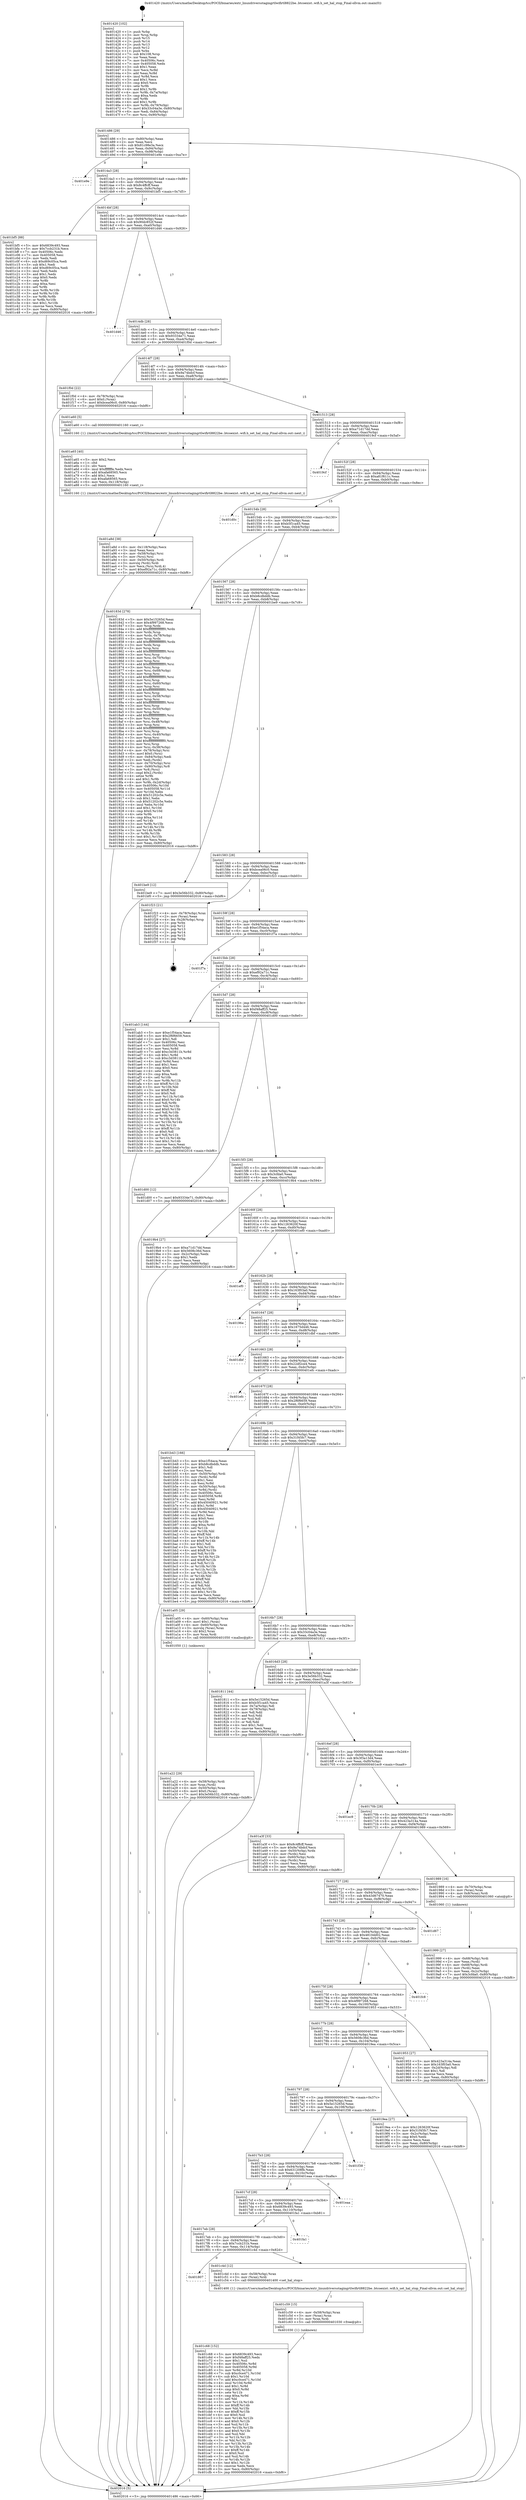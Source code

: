 digraph "0x401420" {
  label = "0x401420 (/mnt/c/Users/mathe/Desktop/tcc/POCII/binaries/extr_linuxdriversstagingrtlwifirtl8822be..btcoexist..wifi.h_set_hal_stop_Final-ollvm.out::main(0))"
  labelloc = "t"
  node[shape=record]

  Entry [label="",width=0.3,height=0.3,shape=circle,fillcolor=black,style=filled]
  "0x401486" [label="{
     0x401486 [29]\l
     | [instrs]\l
     &nbsp;&nbsp;0x401486 \<+3\>: mov -0x80(%rbp),%eax\l
     &nbsp;&nbsp;0x401489 \<+2\>: mov %eax,%ecx\l
     &nbsp;&nbsp;0x40148b \<+6\>: sub $0x81c98e3a,%ecx\l
     &nbsp;&nbsp;0x401491 \<+6\>: mov %eax,-0x94(%rbp)\l
     &nbsp;&nbsp;0x401497 \<+6\>: mov %ecx,-0x98(%rbp)\l
     &nbsp;&nbsp;0x40149d \<+6\>: je 0000000000401e9e \<main+0xa7e\>\l
  }"]
  "0x401e9e" [label="{
     0x401e9e\l
  }", style=dashed]
  "0x4014a3" [label="{
     0x4014a3 [28]\l
     | [instrs]\l
     &nbsp;&nbsp;0x4014a3 \<+5\>: jmp 00000000004014a8 \<main+0x88\>\l
     &nbsp;&nbsp;0x4014a8 \<+6\>: mov -0x94(%rbp),%eax\l
     &nbsp;&nbsp;0x4014ae \<+5\>: sub $0x8c4ffcff,%eax\l
     &nbsp;&nbsp;0x4014b3 \<+6\>: mov %eax,-0x9c(%rbp)\l
     &nbsp;&nbsp;0x4014b9 \<+6\>: je 0000000000401bf5 \<main+0x7d5\>\l
  }"]
  Exit [label="",width=0.3,height=0.3,shape=circle,fillcolor=black,style=filled,peripheries=2]
  "0x401bf5" [label="{
     0x401bf5 [88]\l
     | [instrs]\l
     &nbsp;&nbsp;0x401bf5 \<+5\>: mov $0x6839c493,%eax\l
     &nbsp;&nbsp;0x401bfa \<+5\>: mov $0x7ccb231b,%ecx\l
     &nbsp;&nbsp;0x401bff \<+7\>: mov 0x40506c,%edx\l
     &nbsp;&nbsp;0x401c06 \<+7\>: mov 0x405058,%esi\l
     &nbsp;&nbsp;0x401c0d \<+2\>: mov %edx,%edi\l
     &nbsp;&nbsp;0x401c0f \<+6\>: sub $0xd69c05ca,%edi\l
     &nbsp;&nbsp;0x401c15 \<+3\>: sub $0x1,%edi\l
     &nbsp;&nbsp;0x401c18 \<+6\>: add $0xd69c05ca,%edi\l
     &nbsp;&nbsp;0x401c1e \<+3\>: imul %edi,%edx\l
     &nbsp;&nbsp;0x401c21 \<+3\>: and $0x1,%edx\l
     &nbsp;&nbsp;0x401c24 \<+3\>: cmp $0x0,%edx\l
     &nbsp;&nbsp;0x401c27 \<+4\>: sete %r8b\l
     &nbsp;&nbsp;0x401c2b \<+3\>: cmp $0xa,%esi\l
     &nbsp;&nbsp;0x401c2e \<+4\>: setl %r9b\l
     &nbsp;&nbsp;0x401c32 \<+3\>: mov %r8b,%r10b\l
     &nbsp;&nbsp;0x401c35 \<+3\>: and %r9b,%r10b\l
     &nbsp;&nbsp;0x401c38 \<+3\>: xor %r9b,%r8b\l
     &nbsp;&nbsp;0x401c3b \<+3\>: or %r8b,%r10b\l
     &nbsp;&nbsp;0x401c3e \<+4\>: test $0x1,%r10b\l
     &nbsp;&nbsp;0x401c42 \<+3\>: cmovne %ecx,%eax\l
     &nbsp;&nbsp;0x401c45 \<+3\>: mov %eax,-0x80(%rbp)\l
     &nbsp;&nbsp;0x401c48 \<+5\>: jmp 0000000000402016 \<main+0xbf6\>\l
  }"]
  "0x4014bf" [label="{
     0x4014bf [28]\l
     | [instrs]\l
     &nbsp;&nbsp;0x4014bf \<+5\>: jmp 00000000004014c4 \<main+0xa4\>\l
     &nbsp;&nbsp;0x4014c4 \<+6\>: mov -0x94(%rbp),%eax\l
     &nbsp;&nbsp;0x4014ca \<+5\>: sub $0x90dc852f,%eax\l
     &nbsp;&nbsp;0x4014cf \<+6\>: mov %eax,-0xa0(%rbp)\l
     &nbsp;&nbsp;0x4014d5 \<+6\>: je 0000000000401d46 \<main+0x926\>\l
  }"]
  "0x401c68" [label="{
     0x401c68 [152]\l
     | [instrs]\l
     &nbsp;&nbsp;0x401c68 \<+5\>: mov $0x6839c493,%ecx\l
     &nbsp;&nbsp;0x401c6d \<+5\>: mov $0xf48aff25,%edx\l
     &nbsp;&nbsp;0x401c72 \<+3\>: mov $0x1,%sil\l
     &nbsp;&nbsp;0x401c75 \<+8\>: mov 0x40506c,%r8d\l
     &nbsp;&nbsp;0x401c7d \<+8\>: mov 0x405058,%r9d\l
     &nbsp;&nbsp;0x401c85 \<+3\>: mov %r8d,%r10d\l
     &nbsp;&nbsp;0x401c88 \<+7\>: sub $0xc0ce471,%r10d\l
     &nbsp;&nbsp;0x401c8f \<+4\>: sub $0x1,%r10d\l
     &nbsp;&nbsp;0x401c93 \<+7\>: add $0xc0ce471,%r10d\l
     &nbsp;&nbsp;0x401c9a \<+4\>: imul %r10d,%r8d\l
     &nbsp;&nbsp;0x401c9e \<+4\>: and $0x1,%r8d\l
     &nbsp;&nbsp;0x401ca2 \<+4\>: cmp $0x0,%r8d\l
     &nbsp;&nbsp;0x401ca6 \<+4\>: sete %r11b\l
     &nbsp;&nbsp;0x401caa \<+4\>: cmp $0xa,%r9d\l
     &nbsp;&nbsp;0x401cae \<+3\>: setl %bl\l
     &nbsp;&nbsp;0x401cb1 \<+3\>: mov %r11b,%r14b\l
     &nbsp;&nbsp;0x401cb4 \<+4\>: xor $0xff,%r14b\l
     &nbsp;&nbsp;0x401cb8 \<+3\>: mov %bl,%r15b\l
     &nbsp;&nbsp;0x401cbb \<+4\>: xor $0xff,%r15b\l
     &nbsp;&nbsp;0x401cbf \<+4\>: xor $0x0,%sil\l
     &nbsp;&nbsp;0x401cc3 \<+3\>: mov %r14b,%r12b\l
     &nbsp;&nbsp;0x401cc6 \<+4\>: and $0x0,%r12b\l
     &nbsp;&nbsp;0x401cca \<+3\>: and %sil,%r11b\l
     &nbsp;&nbsp;0x401ccd \<+3\>: mov %r15b,%r13b\l
     &nbsp;&nbsp;0x401cd0 \<+4\>: and $0x0,%r13b\l
     &nbsp;&nbsp;0x401cd4 \<+3\>: and %sil,%bl\l
     &nbsp;&nbsp;0x401cd7 \<+3\>: or %r11b,%r12b\l
     &nbsp;&nbsp;0x401cda \<+3\>: or %bl,%r13b\l
     &nbsp;&nbsp;0x401cdd \<+3\>: xor %r13b,%r12b\l
     &nbsp;&nbsp;0x401ce0 \<+3\>: or %r15b,%r14b\l
     &nbsp;&nbsp;0x401ce3 \<+4\>: xor $0xff,%r14b\l
     &nbsp;&nbsp;0x401ce7 \<+4\>: or $0x0,%sil\l
     &nbsp;&nbsp;0x401ceb \<+3\>: and %sil,%r14b\l
     &nbsp;&nbsp;0x401cee \<+3\>: or %r14b,%r12b\l
     &nbsp;&nbsp;0x401cf1 \<+4\>: test $0x1,%r12b\l
     &nbsp;&nbsp;0x401cf5 \<+3\>: cmovne %edx,%ecx\l
     &nbsp;&nbsp;0x401cf8 \<+3\>: mov %ecx,-0x80(%rbp)\l
     &nbsp;&nbsp;0x401cfb \<+5\>: jmp 0000000000402016 \<main+0xbf6\>\l
  }"]
  "0x401d46" [label="{
     0x401d46\l
  }", style=dashed]
  "0x4014db" [label="{
     0x4014db [28]\l
     | [instrs]\l
     &nbsp;&nbsp;0x4014db \<+5\>: jmp 00000000004014e0 \<main+0xc0\>\l
     &nbsp;&nbsp;0x4014e0 \<+6\>: mov -0x94(%rbp),%eax\l
     &nbsp;&nbsp;0x4014e6 \<+5\>: sub $0x93334e71,%eax\l
     &nbsp;&nbsp;0x4014eb \<+6\>: mov %eax,-0xa4(%rbp)\l
     &nbsp;&nbsp;0x4014f1 \<+6\>: je 0000000000401f0d \<main+0xaed\>\l
  }"]
  "0x401c59" [label="{
     0x401c59 [15]\l
     | [instrs]\l
     &nbsp;&nbsp;0x401c59 \<+4\>: mov -0x58(%rbp),%rax\l
     &nbsp;&nbsp;0x401c5d \<+3\>: mov (%rax),%rax\l
     &nbsp;&nbsp;0x401c60 \<+3\>: mov %rax,%rdi\l
     &nbsp;&nbsp;0x401c63 \<+5\>: call 0000000000401030 \<free@plt\>\l
     | [calls]\l
     &nbsp;&nbsp;0x401030 \{1\} (unknown)\l
  }"]
  "0x401f0d" [label="{
     0x401f0d [22]\l
     | [instrs]\l
     &nbsp;&nbsp;0x401f0d \<+4\>: mov -0x78(%rbp),%rax\l
     &nbsp;&nbsp;0x401f11 \<+6\>: movl $0x0,(%rax)\l
     &nbsp;&nbsp;0x401f17 \<+7\>: movl $0xbcea06c0,-0x80(%rbp)\l
     &nbsp;&nbsp;0x401f1e \<+5\>: jmp 0000000000402016 \<main+0xbf6\>\l
  }"]
  "0x4014f7" [label="{
     0x4014f7 [28]\l
     | [instrs]\l
     &nbsp;&nbsp;0x4014f7 \<+5\>: jmp 00000000004014fc \<main+0xdc\>\l
     &nbsp;&nbsp;0x4014fc \<+6\>: mov -0x94(%rbp),%eax\l
     &nbsp;&nbsp;0x401502 \<+5\>: sub $0x9a74bdcf,%eax\l
     &nbsp;&nbsp;0x401507 \<+6\>: mov %eax,-0xa8(%rbp)\l
     &nbsp;&nbsp;0x40150d \<+6\>: je 0000000000401a60 \<main+0x640\>\l
  }"]
  "0x401807" [label="{
     0x401807\l
  }", style=dashed]
  "0x401a60" [label="{
     0x401a60 [5]\l
     | [instrs]\l
     &nbsp;&nbsp;0x401a60 \<+5\>: call 0000000000401160 \<next_i\>\l
     | [calls]\l
     &nbsp;&nbsp;0x401160 \{1\} (/mnt/c/Users/mathe/Desktop/tcc/POCII/binaries/extr_linuxdriversstagingrtlwifirtl8822be..btcoexist..wifi.h_set_hal_stop_Final-ollvm.out::next_i)\l
  }"]
  "0x401513" [label="{
     0x401513 [28]\l
     | [instrs]\l
     &nbsp;&nbsp;0x401513 \<+5\>: jmp 0000000000401518 \<main+0xf8\>\l
     &nbsp;&nbsp;0x401518 \<+6\>: mov -0x94(%rbp),%eax\l
     &nbsp;&nbsp;0x40151e \<+5\>: sub $0xa71d17dd,%eax\l
     &nbsp;&nbsp;0x401523 \<+6\>: mov %eax,-0xac(%rbp)\l
     &nbsp;&nbsp;0x401529 \<+6\>: je 00000000004019cf \<main+0x5af\>\l
  }"]
  "0x401c4d" [label="{
     0x401c4d [12]\l
     | [instrs]\l
     &nbsp;&nbsp;0x401c4d \<+4\>: mov -0x58(%rbp),%rax\l
     &nbsp;&nbsp;0x401c51 \<+3\>: mov (%rax),%rdi\l
     &nbsp;&nbsp;0x401c54 \<+5\>: call 0000000000401400 \<set_hal_stop\>\l
     | [calls]\l
     &nbsp;&nbsp;0x401400 \{1\} (/mnt/c/Users/mathe/Desktop/tcc/POCII/binaries/extr_linuxdriversstagingrtlwifirtl8822be..btcoexist..wifi.h_set_hal_stop_Final-ollvm.out::set_hal_stop)\l
  }"]
  "0x4019cf" [label="{
     0x4019cf\l
  }", style=dashed]
  "0x40152f" [label="{
     0x40152f [28]\l
     | [instrs]\l
     &nbsp;&nbsp;0x40152f \<+5\>: jmp 0000000000401534 \<main+0x114\>\l
     &nbsp;&nbsp;0x401534 \<+6\>: mov -0x94(%rbp),%eax\l
     &nbsp;&nbsp;0x40153a \<+5\>: sub $0xa81f611c,%eax\l
     &nbsp;&nbsp;0x40153f \<+6\>: mov %eax,-0xb0(%rbp)\l
     &nbsp;&nbsp;0x401545 \<+6\>: je 0000000000401d0c \<main+0x8ec\>\l
  }"]
  "0x4017eb" [label="{
     0x4017eb [28]\l
     | [instrs]\l
     &nbsp;&nbsp;0x4017eb \<+5\>: jmp 00000000004017f0 \<main+0x3d0\>\l
     &nbsp;&nbsp;0x4017f0 \<+6\>: mov -0x94(%rbp),%eax\l
     &nbsp;&nbsp;0x4017f6 \<+5\>: sub $0x7ccb231b,%eax\l
     &nbsp;&nbsp;0x4017fb \<+6\>: mov %eax,-0x114(%rbp)\l
     &nbsp;&nbsp;0x401801 \<+6\>: je 0000000000401c4d \<main+0x82d\>\l
  }"]
  "0x401d0c" [label="{
     0x401d0c\l
  }", style=dashed]
  "0x40154b" [label="{
     0x40154b [28]\l
     | [instrs]\l
     &nbsp;&nbsp;0x40154b \<+5\>: jmp 0000000000401550 \<main+0x130\>\l
     &nbsp;&nbsp;0x401550 \<+6\>: mov -0x94(%rbp),%eax\l
     &nbsp;&nbsp;0x401556 \<+5\>: sub $0xb5f1ca45,%eax\l
     &nbsp;&nbsp;0x40155b \<+6\>: mov %eax,-0xb4(%rbp)\l
     &nbsp;&nbsp;0x401561 \<+6\>: je 000000000040183d \<main+0x41d\>\l
  }"]
  "0x401fa1" [label="{
     0x401fa1\l
  }", style=dashed]
  "0x40183d" [label="{
     0x40183d [278]\l
     | [instrs]\l
     &nbsp;&nbsp;0x40183d \<+5\>: mov $0x5e15265d,%eax\l
     &nbsp;&nbsp;0x401842 \<+5\>: mov $0x4f997268,%ecx\l
     &nbsp;&nbsp;0x401847 \<+3\>: mov %rsp,%rdx\l
     &nbsp;&nbsp;0x40184a \<+4\>: add $0xfffffffffffffff0,%rdx\l
     &nbsp;&nbsp;0x40184e \<+3\>: mov %rdx,%rsp\l
     &nbsp;&nbsp;0x401851 \<+4\>: mov %rdx,-0x78(%rbp)\l
     &nbsp;&nbsp;0x401855 \<+3\>: mov %rsp,%rdx\l
     &nbsp;&nbsp;0x401858 \<+4\>: add $0xfffffffffffffff0,%rdx\l
     &nbsp;&nbsp;0x40185c \<+3\>: mov %rdx,%rsp\l
     &nbsp;&nbsp;0x40185f \<+3\>: mov %rsp,%rsi\l
     &nbsp;&nbsp;0x401862 \<+4\>: add $0xfffffffffffffff0,%rsi\l
     &nbsp;&nbsp;0x401866 \<+3\>: mov %rsi,%rsp\l
     &nbsp;&nbsp;0x401869 \<+4\>: mov %rsi,-0x70(%rbp)\l
     &nbsp;&nbsp;0x40186d \<+3\>: mov %rsp,%rsi\l
     &nbsp;&nbsp;0x401870 \<+4\>: add $0xfffffffffffffff0,%rsi\l
     &nbsp;&nbsp;0x401874 \<+3\>: mov %rsi,%rsp\l
     &nbsp;&nbsp;0x401877 \<+4\>: mov %rsi,-0x68(%rbp)\l
     &nbsp;&nbsp;0x40187b \<+3\>: mov %rsp,%rsi\l
     &nbsp;&nbsp;0x40187e \<+4\>: add $0xfffffffffffffff0,%rsi\l
     &nbsp;&nbsp;0x401882 \<+3\>: mov %rsi,%rsp\l
     &nbsp;&nbsp;0x401885 \<+4\>: mov %rsi,-0x60(%rbp)\l
     &nbsp;&nbsp;0x401889 \<+3\>: mov %rsp,%rsi\l
     &nbsp;&nbsp;0x40188c \<+4\>: add $0xfffffffffffffff0,%rsi\l
     &nbsp;&nbsp;0x401890 \<+3\>: mov %rsi,%rsp\l
     &nbsp;&nbsp;0x401893 \<+4\>: mov %rsi,-0x58(%rbp)\l
     &nbsp;&nbsp;0x401897 \<+3\>: mov %rsp,%rsi\l
     &nbsp;&nbsp;0x40189a \<+4\>: add $0xfffffffffffffff0,%rsi\l
     &nbsp;&nbsp;0x40189e \<+3\>: mov %rsi,%rsp\l
     &nbsp;&nbsp;0x4018a1 \<+4\>: mov %rsi,-0x50(%rbp)\l
     &nbsp;&nbsp;0x4018a5 \<+3\>: mov %rsp,%rsi\l
     &nbsp;&nbsp;0x4018a8 \<+4\>: add $0xfffffffffffffff0,%rsi\l
     &nbsp;&nbsp;0x4018ac \<+3\>: mov %rsi,%rsp\l
     &nbsp;&nbsp;0x4018af \<+4\>: mov %rsi,-0x48(%rbp)\l
     &nbsp;&nbsp;0x4018b3 \<+3\>: mov %rsp,%rsi\l
     &nbsp;&nbsp;0x4018b6 \<+4\>: add $0xfffffffffffffff0,%rsi\l
     &nbsp;&nbsp;0x4018ba \<+3\>: mov %rsi,%rsp\l
     &nbsp;&nbsp;0x4018bd \<+4\>: mov %rsi,-0x40(%rbp)\l
     &nbsp;&nbsp;0x4018c1 \<+3\>: mov %rsp,%rsi\l
     &nbsp;&nbsp;0x4018c4 \<+4\>: add $0xfffffffffffffff0,%rsi\l
     &nbsp;&nbsp;0x4018c8 \<+3\>: mov %rsi,%rsp\l
     &nbsp;&nbsp;0x4018cb \<+4\>: mov %rsi,-0x38(%rbp)\l
     &nbsp;&nbsp;0x4018cf \<+4\>: mov -0x78(%rbp),%rsi\l
     &nbsp;&nbsp;0x4018d3 \<+6\>: movl $0x0,(%rsi)\l
     &nbsp;&nbsp;0x4018d9 \<+6\>: mov -0x84(%rbp),%edi\l
     &nbsp;&nbsp;0x4018df \<+2\>: mov %edi,(%rdx)\l
     &nbsp;&nbsp;0x4018e1 \<+4\>: mov -0x70(%rbp),%rsi\l
     &nbsp;&nbsp;0x4018e5 \<+7\>: mov -0x90(%rbp),%r8\l
     &nbsp;&nbsp;0x4018ec \<+3\>: mov %r8,(%rsi)\l
     &nbsp;&nbsp;0x4018ef \<+3\>: cmpl $0x2,(%rdx)\l
     &nbsp;&nbsp;0x4018f2 \<+4\>: setne %r9b\l
     &nbsp;&nbsp;0x4018f6 \<+4\>: and $0x1,%r9b\l
     &nbsp;&nbsp;0x4018fa \<+4\>: mov %r9b,-0x2d(%rbp)\l
     &nbsp;&nbsp;0x4018fe \<+8\>: mov 0x40506c,%r10d\l
     &nbsp;&nbsp;0x401906 \<+8\>: mov 0x405058,%r11d\l
     &nbsp;&nbsp;0x40190e \<+3\>: mov %r10d,%ebx\l
     &nbsp;&nbsp;0x401911 \<+6\>: add $0x51202c5e,%ebx\l
     &nbsp;&nbsp;0x401917 \<+3\>: sub $0x1,%ebx\l
     &nbsp;&nbsp;0x40191a \<+6\>: sub $0x51202c5e,%ebx\l
     &nbsp;&nbsp;0x401920 \<+4\>: imul %ebx,%r10d\l
     &nbsp;&nbsp;0x401924 \<+4\>: and $0x1,%r10d\l
     &nbsp;&nbsp;0x401928 \<+4\>: cmp $0x0,%r10d\l
     &nbsp;&nbsp;0x40192c \<+4\>: sete %r9b\l
     &nbsp;&nbsp;0x401930 \<+4\>: cmp $0xa,%r11d\l
     &nbsp;&nbsp;0x401934 \<+4\>: setl %r14b\l
     &nbsp;&nbsp;0x401938 \<+3\>: mov %r9b,%r15b\l
     &nbsp;&nbsp;0x40193b \<+3\>: and %r14b,%r15b\l
     &nbsp;&nbsp;0x40193e \<+3\>: xor %r14b,%r9b\l
     &nbsp;&nbsp;0x401941 \<+3\>: or %r9b,%r15b\l
     &nbsp;&nbsp;0x401944 \<+4\>: test $0x1,%r15b\l
     &nbsp;&nbsp;0x401948 \<+3\>: cmovne %ecx,%eax\l
     &nbsp;&nbsp;0x40194b \<+3\>: mov %eax,-0x80(%rbp)\l
     &nbsp;&nbsp;0x40194e \<+5\>: jmp 0000000000402016 \<main+0xbf6\>\l
  }"]
  "0x401567" [label="{
     0x401567 [28]\l
     | [instrs]\l
     &nbsp;&nbsp;0x401567 \<+5\>: jmp 000000000040156c \<main+0x14c\>\l
     &nbsp;&nbsp;0x40156c \<+6\>: mov -0x94(%rbp),%eax\l
     &nbsp;&nbsp;0x401572 \<+5\>: sub $0xb8cdbddb,%eax\l
     &nbsp;&nbsp;0x401577 \<+6\>: mov %eax,-0xb8(%rbp)\l
     &nbsp;&nbsp;0x40157d \<+6\>: je 0000000000401be9 \<main+0x7c9\>\l
  }"]
  "0x4017cf" [label="{
     0x4017cf [28]\l
     | [instrs]\l
     &nbsp;&nbsp;0x4017cf \<+5\>: jmp 00000000004017d4 \<main+0x3b4\>\l
     &nbsp;&nbsp;0x4017d4 \<+6\>: mov -0x94(%rbp),%eax\l
     &nbsp;&nbsp;0x4017da \<+5\>: sub $0x6839c493,%eax\l
     &nbsp;&nbsp;0x4017df \<+6\>: mov %eax,-0x110(%rbp)\l
     &nbsp;&nbsp;0x4017e5 \<+6\>: je 0000000000401fa1 \<main+0xb81\>\l
  }"]
  "0x401be9" [label="{
     0x401be9 [12]\l
     | [instrs]\l
     &nbsp;&nbsp;0x401be9 \<+7\>: movl $0x3e56b332,-0x80(%rbp)\l
     &nbsp;&nbsp;0x401bf0 \<+5\>: jmp 0000000000402016 \<main+0xbf6\>\l
  }"]
  "0x401583" [label="{
     0x401583 [28]\l
     | [instrs]\l
     &nbsp;&nbsp;0x401583 \<+5\>: jmp 0000000000401588 \<main+0x168\>\l
     &nbsp;&nbsp;0x401588 \<+6\>: mov -0x94(%rbp),%eax\l
     &nbsp;&nbsp;0x40158e \<+5\>: sub $0xbcea06c0,%eax\l
     &nbsp;&nbsp;0x401593 \<+6\>: mov %eax,-0xbc(%rbp)\l
     &nbsp;&nbsp;0x401599 \<+6\>: je 0000000000401f23 \<main+0xb03\>\l
  }"]
  "0x401eaa" [label="{
     0x401eaa\l
  }", style=dashed]
  "0x401f23" [label="{
     0x401f23 [21]\l
     | [instrs]\l
     &nbsp;&nbsp;0x401f23 \<+4\>: mov -0x78(%rbp),%rax\l
     &nbsp;&nbsp;0x401f27 \<+2\>: mov (%rax),%eax\l
     &nbsp;&nbsp;0x401f29 \<+4\>: lea -0x28(%rbp),%rsp\l
     &nbsp;&nbsp;0x401f2d \<+1\>: pop %rbx\l
     &nbsp;&nbsp;0x401f2e \<+2\>: pop %r12\l
     &nbsp;&nbsp;0x401f30 \<+2\>: pop %r13\l
     &nbsp;&nbsp;0x401f32 \<+2\>: pop %r14\l
     &nbsp;&nbsp;0x401f34 \<+2\>: pop %r15\l
     &nbsp;&nbsp;0x401f36 \<+1\>: pop %rbp\l
     &nbsp;&nbsp;0x401f37 \<+1\>: ret\l
  }"]
  "0x40159f" [label="{
     0x40159f [28]\l
     | [instrs]\l
     &nbsp;&nbsp;0x40159f \<+5\>: jmp 00000000004015a4 \<main+0x184\>\l
     &nbsp;&nbsp;0x4015a4 \<+6\>: mov -0x94(%rbp),%eax\l
     &nbsp;&nbsp;0x4015aa \<+5\>: sub $0xe1f54aca,%eax\l
     &nbsp;&nbsp;0x4015af \<+6\>: mov %eax,-0xc0(%rbp)\l
     &nbsp;&nbsp;0x4015b5 \<+6\>: je 0000000000401f7a \<main+0xb5a\>\l
  }"]
  "0x4017b3" [label="{
     0x4017b3 [28]\l
     | [instrs]\l
     &nbsp;&nbsp;0x4017b3 \<+5\>: jmp 00000000004017b8 \<main+0x398\>\l
     &nbsp;&nbsp;0x4017b8 \<+6\>: mov -0x94(%rbp),%eax\l
     &nbsp;&nbsp;0x4017be \<+5\>: sub $0x631208fb,%eax\l
     &nbsp;&nbsp;0x4017c3 \<+6\>: mov %eax,-0x10c(%rbp)\l
     &nbsp;&nbsp;0x4017c9 \<+6\>: je 0000000000401eaa \<main+0xa8a\>\l
  }"]
  "0x401f7a" [label="{
     0x401f7a\l
  }", style=dashed]
  "0x4015bb" [label="{
     0x4015bb [28]\l
     | [instrs]\l
     &nbsp;&nbsp;0x4015bb \<+5\>: jmp 00000000004015c0 \<main+0x1a0\>\l
     &nbsp;&nbsp;0x4015c0 \<+6\>: mov -0x94(%rbp),%eax\l
     &nbsp;&nbsp;0x4015c6 \<+5\>: sub $0xef92a71c,%eax\l
     &nbsp;&nbsp;0x4015cb \<+6\>: mov %eax,-0xc4(%rbp)\l
     &nbsp;&nbsp;0x4015d1 \<+6\>: je 0000000000401ab3 \<main+0x693\>\l
  }"]
  "0x401f38" [label="{
     0x401f38\l
  }", style=dashed]
  "0x401ab3" [label="{
     0x401ab3 [144]\l
     | [instrs]\l
     &nbsp;&nbsp;0x401ab3 \<+5\>: mov $0xe1f54aca,%eax\l
     &nbsp;&nbsp;0x401ab8 \<+5\>: mov $0x2f6f6659,%ecx\l
     &nbsp;&nbsp;0x401abd \<+2\>: mov $0x1,%dl\l
     &nbsp;&nbsp;0x401abf \<+7\>: mov 0x40506c,%esi\l
     &nbsp;&nbsp;0x401ac6 \<+7\>: mov 0x405058,%edi\l
     &nbsp;&nbsp;0x401acd \<+3\>: mov %esi,%r8d\l
     &nbsp;&nbsp;0x401ad0 \<+7\>: add $0xc3d3811b,%r8d\l
     &nbsp;&nbsp;0x401ad7 \<+4\>: sub $0x1,%r8d\l
     &nbsp;&nbsp;0x401adb \<+7\>: sub $0xc3d3811b,%r8d\l
     &nbsp;&nbsp;0x401ae2 \<+4\>: imul %r8d,%esi\l
     &nbsp;&nbsp;0x401ae6 \<+3\>: and $0x1,%esi\l
     &nbsp;&nbsp;0x401ae9 \<+3\>: cmp $0x0,%esi\l
     &nbsp;&nbsp;0x401aec \<+4\>: sete %r9b\l
     &nbsp;&nbsp;0x401af0 \<+3\>: cmp $0xa,%edi\l
     &nbsp;&nbsp;0x401af3 \<+4\>: setl %r10b\l
     &nbsp;&nbsp;0x401af7 \<+3\>: mov %r9b,%r11b\l
     &nbsp;&nbsp;0x401afa \<+4\>: xor $0xff,%r11b\l
     &nbsp;&nbsp;0x401afe \<+3\>: mov %r10b,%bl\l
     &nbsp;&nbsp;0x401b01 \<+3\>: xor $0xff,%bl\l
     &nbsp;&nbsp;0x401b04 \<+3\>: xor $0x0,%dl\l
     &nbsp;&nbsp;0x401b07 \<+3\>: mov %r11b,%r14b\l
     &nbsp;&nbsp;0x401b0a \<+4\>: and $0x0,%r14b\l
     &nbsp;&nbsp;0x401b0e \<+3\>: and %dl,%r9b\l
     &nbsp;&nbsp;0x401b11 \<+3\>: mov %bl,%r15b\l
     &nbsp;&nbsp;0x401b14 \<+4\>: and $0x0,%r15b\l
     &nbsp;&nbsp;0x401b18 \<+3\>: and %dl,%r10b\l
     &nbsp;&nbsp;0x401b1b \<+3\>: or %r9b,%r14b\l
     &nbsp;&nbsp;0x401b1e \<+3\>: or %r10b,%r15b\l
     &nbsp;&nbsp;0x401b21 \<+3\>: xor %r15b,%r14b\l
     &nbsp;&nbsp;0x401b24 \<+3\>: or %bl,%r11b\l
     &nbsp;&nbsp;0x401b27 \<+4\>: xor $0xff,%r11b\l
     &nbsp;&nbsp;0x401b2b \<+3\>: or $0x0,%dl\l
     &nbsp;&nbsp;0x401b2e \<+3\>: and %dl,%r11b\l
     &nbsp;&nbsp;0x401b31 \<+3\>: or %r11b,%r14b\l
     &nbsp;&nbsp;0x401b34 \<+4\>: test $0x1,%r14b\l
     &nbsp;&nbsp;0x401b38 \<+3\>: cmovne %ecx,%eax\l
     &nbsp;&nbsp;0x401b3b \<+3\>: mov %eax,-0x80(%rbp)\l
     &nbsp;&nbsp;0x401b3e \<+5\>: jmp 0000000000402016 \<main+0xbf6\>\l
  }"]
  "0x4015d7" [label="{
     0x4015d7 [28]\l
     | [instrs]\l
     &nbsp;&nbsp;0x4015d7 \<+5\>: jmp 00000000004015dc \<main+0x1bc\>\l
     &nbsp;&nbsp;0x4015dc \<+6\>: mov -0x94(%rbp),%eax\l
     &nbsp;&nbsp;0x4015e2 \<+5\>: sub $0xf48aff25,%eax\l
     &nbsp;&nbsp;0x4015e7 \<+6\>: mov %eax,-0xc8(%rbp)\l
     &nbsp;&nbsp;0x4015ed \<+6\>: je 0000000000401d00 \<main+0x8e0\>\l
  }"]
  "0x401a8d" [label="{
     0x401a8d [38]\l
     | [instrs]\l
     &nbsp;&nbsp;0x401a8d \<+6\>: mov -0x118(%rbp),%ecx\l
     &nbsp;&nbsp;0x401a93 \<+3\>: imul %eax,%ecx\l
     &nbsp;&nbsp;0x401a96 \<+4\>: mov -0x58(%rbp),%rsi\l
     &nbsp;&nbsp;0x401a9a \<+3\>: mov (%rsi),%rsi\l
     &nbsp;&nbsp;0x401a9d \<+4\>: mov -0x50(%rbp),%rdi\l
     &nbsp;&nbsp;0x401aa1 \<+3\>: movslq (%rdi),%rdi\l
     &nbsp;&nbsp;0x401aa4 \<+3\>: mov %ecx,(%rsi,%rdi,4)\l
     &nbsp;&nbsp;0x401aa7 \<+7\>: movl $0xef92a71c,-0x80(%rbp)\l
     &nbsp;&nbsp;0x401aae \<+5\>: jmp 0000000000402016 \<main+0xbf6\>\l
  }"]
  "0x401d00" [label="{
     0x401d00 [12]\l
     | [instrs]\l
     &nbsp;&nbsp;0x401d00 \<+7\>: movl $0x93334e71,-0x80(%rbp)\l
     &nbsp;&nbsp;0x401d07 \<+5\>: jmp 0000000000402016 \<main+0xbf6\>\l
  }"]
  "0x4015f3" [label="{
     0x4015f3 [28]\l
     | [instrs]\l
     &nbsp;&nbsp;0x4015f3 \<+5\>: jmp 00000000004015f8 \<main+0x1d8\>\l
     &nbsp;&nbsp;0x4015f8 \<+6\>: mov -0x94(%rbp),%eax\l
     &nbsp;&nbsp;0x4015fe \<+5\>: sub $0x3cfda0,%eax\l
     &nbsp;&nbsp;0x401603 \<+6\>: mov %eax,-0xcc(%rbp)\l
     &nbsp;&nbsp;0x401609 \<+6\>: je 00000000004019b4 \<main+0x594\>\l
  }"]
  "0x401a65" [label="{
     0x401a65 [40]\l
     | [instrs]\l
     &nbsp;&nbsp;0x401a65 \<+5\>: mov $0x2,%ecx\l
     &nbsp;&nbsp;0x401a6a \<+1\>: cltd\l
     &nbsp;&nbsp;0x401a6b \<+2\>: idiv %ecx\l
     &nbsp;&nbsp;0x401a6d \<+6\>: imul $0xfffffffe,%edx,%ecx\l
     &nbsp;&nbsp;0x401a73 \<+6\>: add $0xafa68565,%ecx\l
     &nbsp;&nbsp;0x401a79 \<+3\>: add $0x1,%ecx\l
     &nbsp;&nbsp;0x401a7c \<+6\>: sub $0xafa68565,%ecx\l
     &nbsp;&nbsp;0x401a82 \<+6\>: mov %ecx,-0x118(%rbp)\l
     &nbsp;&nbsp;0x401a88 \<+5\>: call 0000000000401160 \<next_i\>\l
     | [calls]\l
     &nbsp;&nbsp;0x401160 \{1\} (/mnt/c/Users/mathe/Desktop/tcc/POCII/binaries/extr_linuxdriversstagingrtlwifirtl8822be..btcoexist..wifi.h_set_hal_stop_Final-ollvm.out::next_i)\l
  }"]
  "0x4019b4" [label="{
     0x4019b4 [27]\l
     | [instrs]\l
     &nbsp;&nbsp;0x4019b4 \<+5\>: mov $0xa71d17dd,%eax\l
     &nbsp;&nbsp;0x4019b9 \<+5\>: mov $0x5608c36d,%ecx\l
     &nbsp;&nbsp;0x4019be \<+3\>: mov -0x2c(%rbp),%edx\l
     &nbsp;&nbsp;0x4019c1 \<+3\>: cmp $0x1,%edx\l
     &nbsp;&nbsp;0x4019c4 \<+3\>: cmovl %ecx,%eax\l
     &nbsp;&nbsp;0x4019c7 \<+3\>: mov %eax,-0x80(%rbp)\l
     &nbsp;&nbsp;0x4019ca \<+5\>: jmp 0000000000402016 \<main+0xbf6\>\l
  }"]
  "0x40160f" [label="{
     0x40160f [28]\l
     | [instrs]\l
     &nbsp;&nbsp;0x40160f \<+5\>: jmp 0000000000401614 \<main+0x1f4\>\l
     &nbsp;&nbsp;0x401614 \<+6\>: mov -0x94(%rbp),%eax\l
     &nbsp;&nbsp;0x40161a \<+5\>: sub $0x1263620f,%eax\l
     &nbsp;&nbsp;0x40161f \<+6\>: mov %eax,-0xd0(%rbp)\l
     &nbsp;&nbsp;0x401625 \<+6\>: je 0000000000401ef0 \<main+0xad0\>\l
  }"]
  "0x401a22" [label="{
     0x401a22 [29]\l
     | [instrs]\l
     &nbsp;&nbsp;0x401a22 \<+4\>: mov -0x58(%rbp),%rdi\l
     &nbsp;&nbsp;0x401a26 \<+3\>: mov %rax,(%rdi)\l
     &nbsp;&nbsp;0x401a29 \<+4\>: mov -0x50(%rbp),%rax\l
     &nbsp;&nbsp;0x401a2d \<+6\>: movl $0x0,(%rax)\l
     &nbsp;&nbsp;0x401a33 \<+7\>: movl $0x3e56b332,-0x80(%rbp)\l
     &nbsp;&nbsp;0x401a3a \<+5\>: jmp 0000000000402016 \<main+0xbf6\>\l
  }"]
  "0x401ef0" [label="{
     0x401ef0\l
  }", style=dashed]
  "0x40162b" [label="{
     0x40162b [28]\l
     | [instrs]\l
     &nbsp;&nbsp;0x40162b \<+5\>: jmp 0000000000401630 \<main+0x210\>\l
     &nbsp;&nbsp;0x401630 \<+6\>: mov -0x94(%rbp),%eax\l
     &nbsp;&nbsp;0x401636 \<+5\>: sub $0x163f03a0,%eax\l
     &nbsp;&nbsp;0x40163b \<+6\>: mov %eax,-0xd4(%rbp)\l
     &nbsp;&nbsp;0x401641 \<+6\>: je 000000000040196e \<main+0x54e\>\l
  }"]
  "0x401797" [label="{
     0x401797 [28]\l
     | [instrs]\l
     &nbsp;&nbsp;0x401797 \<+5\>: jmp 000000000040179c \<main+0x37c\>\l
     &nbsp;&nbsp;0x40179c \<+6\>: mov -0x94(%rbp),%eax\l
     &nbsp;&nbsp;0x4017a2 \<+5\>: sub $0x5e15265d,%eax\l
     &nbsp;&nbsp;0x4017a7 \<+6\>: mov %eax,-0x108(%rbp)\l
     &nbsp;&nbsp;0x4017ad \<+6\>: je 0000000000401f38 \<main+0xb18\>\l
  }"]
  "0x40196e" [label="{
     0x40196e\l
  }", style=dashed]
  "0x401647" [label="{
     0x401647 [28]\l
     | [instrs]\l
     &nbsp;&nbsp;0x401647 \<+5\>: jmp 000000000040164c \<main+0x22c\>\l
     &nbsp;&nbsp;0x40164c \<+6\>: mov -0x94(%rbp),%eax\l
     &nbsp;&nbsp;0x401652 \<+5\>: sub $0x1675d446,%eax\l
     &nbsp;&nbsp;0x401657 \<+6\>: mov %eax,-0xd8(%rbp)\l
     &nbsp;&nbsp;0x40165d \<+6\>: je 0000000000401dbf \<main+0x99f\>\l
  }"]
  "0x4019ea" [label="{
     0x4019ea [27]\l
     | [instrs]\l
     &nbsp;&nbsp;0x4019ea \<+5\>: mov $0x1263620f,%eax\l
     &nbsp;&nbsp;0x4019ef \<+5\>: mov $0x31f45fc7,%ecx\l
     &nbsp;&nbsp;0x4019f4 \<+3\>: mov -0x2c(%rbp),%edx\l
     &nbsp;&nbsp;0x4019f7 \<+3\>: cmp $0x0,%edx\l
     &nbsp;&nbsp;0x4019fa \<+3\>: cmove %ecx,%eax\l
     &nbsp;&nbsp;0x4019fd \<+3\>: mov %eax,-0x80(%rbp)\l
     &nbsp;&nbsp;0x401a00 \<+5\>: jmp 0000000000402016 \<main+0xbf6\>\l
  }"]
  "0x401dbf" [label="{
     0x401dbf\l
  }", style=dashed]
  "0x401663" [label="{
     0x401663 [28]\l
     | [instrs]\l
     &nbsp;&nbsp;0x401663 \<+5\>: jmp 0000000000401668 \<main+0x248\>\l
     &nbsp;&nbsp;0x401668 \<+6\>: mov -0x94(%rbp),%eax\l
     &nbsp;&nbsp;0x40166e \<+5\>: sub $0x22df2ce4,%eax\l
     &nbsp;&nbsp;0x401673 \<+6\>: mov %eax,-0xdc(%rbp)\l
     &nbsp;&nbsp;0x401679 \<+6\>: je 0000000000401efc \<main+0xadc\>\l
  }"]
  "0x401999" [label="{
     0x401999 [27]\l
     | [instrs]\l
     &nbsp;&nbsp;0x401999 \<+4\>: mov -0x68(%rbp),%rdi\l
     &nbsp;&nbsp;0x40199d \<+2\>: mov %eax,(%rdi)\l
     &nbsp;&nbsp;0x40199f \<+4\>: mov -0x68(%rbp),%rdi\l
     &nbsp;&nbsp;0x4019a3 \<+2\>: mov (%rdi),%eax\l
     &nbsp;&nbsp;0x4019a5 \<+3\>: mov %eax,-0x2c(%rbp)\l
     &nbsp;&nbsp;0x4019a8 \<+7\>: movl $0x3cfda0,-0x80(%rbp)\l
     &nbsp;&nbsp;0x4019af \<+5\>: jmp 0000000000402016 \<main+0xbf6\>\l
  }"]
  "0x401efc" [label="{
     0x401efc\l
  }", style=dashed]
  "0x40167f" [label="{
     0x40167f [28]\l
     | [instrs]\l
     &nbsp;&nbsp;0x40167f \<+5\>: jmp 0000000000401684 \<main+0x264\>\l
     &nbsp;&nbsp;0x401684 \<+6\>: mov -0x94(%rbp),%eax\l
     &nbsp;&nbsp;0x40168a \<+5\>: sub $0x2f6f6659,%eax\l
     &nbsp;&nbsp;0x40168f \<+6\>: mov %eax,-0xe0(%rbp)\l
     &nbsp;&nbsp;0x401695 \<+6\>: je 0000000000401b43 \<main+0x723\>\l
  }"]
  "0x40177b" [label="{
     0x40177b [28]\l
     | [instrs]\l
     &nbsp;&nbsp;0x40177b \<+5\>: jmp 0000000000401780 \<main+0x360\>\l
     &nbsp;&nbsp;0x401780 \<+6\>: mov -0x94(%rbp),%eax\l
     &nbsp;&nbsp;0x401786 \<+5\>: sub $0x5608c36d,%eax\l
     &nbsp;&nbsp;0x40178b \<+6\>: mov %eax,-0x104(%rbp)\l
     &nbsp;&nbsp;0x401791 \<+6\>: je 00000000004019ea \<main+0x5ca\>\l
  }"]
  "0x401b43" [label="{
     0x401b43 [166]\l
     | [instrs]\l
     &nbsp;&nbsp;0x401b43 \<+5\>: mov $0xe1f54aca,%eax\l
     &nbsp;&nbsp;0x401b48 \<+5\>: mov $0xb8cdbddb,%ecx\l
     &nbsp;&nbsp;0x401b4d \<+2\>: mov $0x1,%dl\l
     &nbsp;&nbsp;0x401b4f \<+2\>: xor %esi,%esi\l
     &nbsp;&nbsp;0x401b51 \<+4\>: mov -0x50(%rbp),%rdi\l
     &nbsp;&nbsp;0x401b55 \<+3\>: mov (%rdi),%r8d\l
     &nbsp;&nbsp;0x401b58 \<+3\>: sub $0x1,%esi\l
     &nbsp;&nbsp;0x401b5b \<+3\>: sub %esi,%r8d\l
     &nbsp;&nbsp;0x401b5e \<+4\>: mov -0x50(%rbp),%rdi\l
     &nbsp;&nbsp;0x401b62 \<+3\>: mov %r8d,(%rdi)\l
     &nbsp;&nbsp;0x401b65 \<+7\>: mov 0x40506c,%esi\l
     &nbsp;&nbsp;0x401b6c \<+8\>: mov 0x405058,%r8d\l
     &nbsp;&nbsp;0x401b74 \<+3\>: mov %esi,%r9d\l
     &nbsp;&nbsp;0x401b77 \<+7\>: add $0x45040921,%r9d\l
     &nbsp;&nbsp;0x401b7e \<+4\>: sub $0x1,%r9d\l
     &nbsp;&nbsp;0x401b82 \<+7\>: sub $0x45040921,%r9d\l
     &nbsp;&nbsp;0x401b89 \<+4\>: imul %r9d,%esi\l
     &nbsp;&nbsp;0x401b8d \<+3\>: and $0x1,%esi\l
     &nbsp;&nbsp;0x401b90 \<+3\>: cmp $0x0,%esi\l
     &nbsp;&nbsp;0x401b93 \<+4\>: sete %r10b\l
     &nbsp;&nbsp;0x401b97 \<+4\>: cmp $0xa,%r8d\l
     &nbsp;&nbsp;0x401b9b \<+4\>: setl %r11b\l
     &nbsp;&nbsp;0x401b9f \<+3\>: mov %r10b,%bl\l
     &nbsp;&nbsp;0x401ba2 \<+3\>: xor $0xff,%bl\l
     &nbsp;&nbsp;0x401ba5 \<+3\>: mov %r11b,%r14b\l
     &nbsp;&nbsp;0x401ba8 \<+4\>: xor $0xff,%r14b\l
     &nbsp;&nbsp;0x401bac \<+3\>: xor $0x1,%dl\l
     &nbsp;&nbsp;0x401baf \<+3\>: mov %bl,%r15b\l
     &nbsp;&nbsp;0x401bb2 \<+4\>: and $0xff,%r15b\l
     &nbsp;&nbsp;0x401bb6 \<+3\>: and %dl,%r10b\l
     &nbsp;&nbsp;0x401bb9 \<+3\>: mov %r14b,%r12b\l
     &nbsp;&nbsp;0x401bbc \<+4\>: and $0xff,%r12b\l
     &nbsp;&nbsp;0x401bc0 \<+3\>: and %dl,%r11b\l
     &nbsp;&nbsp;0x401bc3 \<+3\>: or %r10b,%r15b\l
     &nbsp;&nbsp;0x401bc6 \<+3\>: or %r11b,%r12b\l
     &nbsp;&nbsp;0x401bc9 \<+3\>: xor %r12b,%r15b\l
     &nbsp;&nbsp;0x401bcc \<+3\>: or %r14b,%bl\l
     &nbsp;&nbsp;0x401bcf \<+3\>: xor $0xff,%bl\l
     &nbsp;&nbsp;0x401bd2 \<+3\>: or $0x1,%dl\l
     &nbsp;&nbsp;0x401bd5 \<+2\>: and %dl,%bl\l
     &nbsp;&nbsp;0x401bd7 \<+3\>: or %bl,%r15b\l
     &nbsp;&nbsp;0x401bda \<+4\>: test $0x1,%r15b\l
     &nbsp;&nbsp;0x401bde \<+3\>: cmovne %ecx,%eax\l
     &nbsp;&nbsp;0x401be1 \<+3\>: mov %eax,-0x80(%rbp)\l
     &nbsp;&nbsp;0x401be4 \<+5\>: jmp 0000000000402016 \<main+0xbf6\>\l
  }"]
  "0x40169b" [label="{
     0x40169b [28]\l
     | [instrs]\l
     &nbsp;&nbsp;0x40169b \<+5\>: jmp 00000000004016a0 \<main+0x280\>\l
     &nbsp;&nbsp;0x4016a0 \<+6\>: mov -0x94(%rbp),%eax\l
     &nbsp;&nbsp;0x4016a6 \<+5\>: sub $0x31f45fc7,%eax\l
     &nbsp;&nbsp;0x4016ab \<+6\>: mov %eax,-0xe4(%rbp)\l
     &nbsp;&nbsp;0x4016b1 \<+6\>: je 0000000000401a05 \<main+0x5e5\>\l
  }"]
  "0x401953" [label="{
     0x401953 [27]\l
     | [instrs]\l
     &nbsp;&nbsp;0x401953 \<+5\>: mov $0x423a314a,%eax\l
     &nbsp;&nbsp;0x401958 \<+5\>: mov $0x163f03a0,%ecx\l
     &nbsp;&nbsp;0x40195d \<+3\>: mov -0x2d(%rbp),%dl\l
     &nbsp;&nbsp;0x401960 \<+3\>: test $0x1,%dl\l
     &nbsp;&nbsp;0x401963 \<+3\>: cmovne %ecx,%eax\l
     &nbsp;&nbsp;0x401966 \<+3\>: mov %eax,-0x80(%rbp)\l
     &nbsp;&nbsp;0x401969 \<+5\>: jmp 0000000000402016 \<main+0xbf6\>\l
  }"]
  "0x401a05" [label="{
     0x401a05 [29]\l
     | [instrs]\l
     &nbsp;&nbsp;0x401a05 \<+4\>: mov -0x60(%rbp),%rax\l
     &nbsp;&nbsp;0x401a09 \<+6\>: movl $0x1,(%rax)\l
     &nbsp;&nbsp;0x401a0f \<+4\>: mov -0x60(%rbp),%rax\l
     &nbsp;&nbsp;0x401a13 \<+3\>: movslq (%rax),%rax\l
     &nbsp;&nbsp;0x401a16 \<+4\>: shl $0x2,%rax\l
     &nbsp;&nbsp;0x401a1a \<+3\>: mov %rax,%rdi\l
     &nbsp;&nbsp;0x401a1d \<+5\>: call 0000000000401050 \<malloc@plt\>\l
     | [calls]\l
     &nbsp;&nbsp;0x401050 \{1\} (unknown)\l
  }"]
  "0x4016b7" [label="{
     0x4016b7 [28]\l
     | [instrs]\l
     &nbsp;&nbsp;0x4016b7 \<+5\>: jmp 00000000004016bc \<main+0x29c\>\l
     &nbsp;&nbsp;0x4016bc \<+6\>: mov -0x94(%rbp),%eax\l
     &nbsp;&nbsp;0x4016c2 \<+5\>: sub $0x33c04a3e,%eax\l
     &nbsp;&nbsp;0x4016c7 \<+6\>: mov %eax,-0xe8(%rbp)\l
     &nbsp;&nbsp;0x4016cd \<+6\>: je 0000000000401811 \<main+0x3f1\>\l
  }"]
  "0x40175f" [label="{
     0x40175f [28]\l
     | [instrs]\l
     &nbsp;&nbsp;0x40175f \<+5\>: jmp 0000000000401764 \<main+0x344\>\l
     &nbsp;&nbsp;0x401764 \<+6\>: mov -0x94(%rbp),%eax\l
     &nbsp;&nbsp;0x40176a \<+5\>: sub $0x4f997268,%eax\l
     &nbsp;&nbsp;0x40176f \<+6\>: mov %eax,-0x100(%rbp)\l
     &nbsp;&nbsp;0x401775 \<+6\>: je 0000000000401953 \<main+0x533\>\l
  }"]
  "0x401811" [label="{
     0x401811 [44]\l
     | [instrs]\l
     &nbsp;&nbsp;0x401811 \<+5\>: mov $0x5e15265d,%eax\l
     &nbsp;&nbsp;0x401816 \<+5\>: mov $0xb5f1ca45,%ecx\l
     &nbsp;&nbsp;0x40181b \<+3\>: mov -0x7a(%rbp),%dl\l
     &nbsp;&nbsp;0x40181e \<+4\>: mov -0x79(%rbp),%sil\l
     &nbsp;&nbsp;0x401822 \<+3\>: mov %dl,%dil\l
     &nbsp;&nbsp;0x401825 \<+3\>: and %sil,%dil\l
     &nbsp;&nbsp;0x401828 \<+3\>: xor %sil,%dl\l
     &nbsp;&nbsp;0x40182b \<+3\>: or %dl,%dil\l
     &nbsp;&nbsp;0x40182e \<+4\>: test $0x1,%dil\l
     &nbsp;&nbsp;0x401832 \<+3\>: cmovne %ecx,%eax\l
     &nbsp;&nbsp;0x401835 \<+3\>: mov %eax,-0x80(%rbp)\l
     &nbsp;&nbsp;0x401838 \<+5\>: jmp 0000000000402016 \<main+0xbf6\>\l
  }"]
  "0x4016d3" [label="{
     0x4016d3 [28]\l
     | [instrs]\l
     &nbsp;&nbsp;0x4016d3 \<+5\>: jmp 00000000004016d8 \<main+0x2b8\>\l
     &nbsp;&nbsp;0x4016d8 \<+6\>: mov -0x94(%rbp),%eax\l
     &nbsp;&nbsp;0x4016de \<+5\>: sub $0x3e56b332,%eax\l
     &nbsp;&nbsp;0x4016e3 \<+6\>: mov %eax,-0xec(%rbp)\l
     &nbsp;&nbsp;0x4016e9 \<+6\>: je 0000000000401a3f \<main+0x61f\>\l
  }"]
  "0x402016" [label="{
     0x402016 [5]\l
     | [instrs]\l
     &nbsp;&nbsp;0x402016 \<+5\>: jmp 0000000000401486 \<main+0x66\>\l
  }"]
  "0x401420" [label="{
     0x401420 [102]\l
     | [instrs]\l
     &nbsp;&nbsp;0x401420 \<+1\>: push %rbp\l
     &nbsp;&nbsp;0x401421 \<+3\>: mov %rsp,%rbp\l
     &nbsp;&nbsp;0x401424 \<+2\>: push %r15\l
     &nbsp;&nbsp;0x401426 \<+2\>: push %r14\l
     &nbsp;&nbsp;0x401428 \<+2\>: push %r13\l
     &nbsp;&nbsp;0x40142a \<+2\>: push %r12\l
     &nbsp;&nbsp;0x40142c \<+1\>: push %rbx\l
     &nbsp;&nbsp;0x40142d \<+7\>: sub $0x108,%rsp\l
     &nbsp;&nbsp;0x401434 \<+2\>: xor %eax,%eax\l
     &nbsp;&nbsp;0x401436 \<+7\>: mov 0x40506c,%ecx\l
     &nbsp;&nbsp;0x40143d \<+7\>: mov 0x405058,%edx\l
     &nbsp;&nbsp;0x401444 \<+3\>: sub $0x1,%eax\l
     &nbsp;&nbsp;0x401447 \<+3\>: mov %ecx,%r8d\l
     &nbsp;&nbsp;0x40144a \<+3\>: add %eax,%r8d\l
     &nbsp;&nbsp;0x40144d \<+4\>: imul %r8d,%ecx\l
     &nbsp;&nbsp;0x401451 \<+3\>: and $0x1,%ecx\l
     &nbsp;&nbsp;0x401454 \<+3\>: cmp $0x0,%ecx\l
     &nbsp;&nbsp;0x401457 \<+4\>: sete %r9b\l
     &nbsp;&nbsp;0x40145b \<+4\>: and $0x1,%r9b\l
     &nbsp;&nbsp;0x40145f \<+4\>: mov %r9b,-0x7a(%rbp)\l
     &nbsp;&nbsp;0x401463 \<+3\>: cmp $0xa,%edx\l
     &nbsp;&nbsp;0x401466 \<+4\>: setl %r9b\l
     &nbsp;&nbsp;0x40146a \<+4\>: and $0x1,%r9b\l
     &nbsp;&nbsp;0x40146e \<+4\>: mov %r9b,-0x79(%rbp)\l
     &nbsp;&nbsp;0x401472 \<+7\>: movl $0x33c04a3e,-0x80(%rbp)\l
     &nbsp;&nbsp;0x401479 \<+6\>: mov %edi,-0x84(%rbp)\l
     &nbsp;&nbsp;0x40147f \<+7\>: mov %rsi,-0x90(%rbp)\l
  }"]
  "0x401fc8" [label="{
     0x401fc8\l
  }", style=dashed]
  "0x401743" [label="{
     0x401743 [28]\l
     | [instrs]\l
     &nbsp;&nbsp;0x401743 \<+5\>: jmp 0000000000401748 \<main+0x328\>\l
     &nbsp;&nbsp;0x401748 \<+6\>: mov -0x94(%rbp),%eax\l
     &nbsp;&nbsp;0x40174e \<+5\>: sub $0x4810dd02,%eax\l
     &nbsp;&nbsp;0x401753 \<+6\>: mov %eax,-0xfc(%rbp)\l
     &nbsp;&nbsp;0x401759 \<+6\>: je 0000000000401fc8 \<main+0xba8\>\l
  }"]
  "0x401a3f" [label="{
     0x401a3f [33]\l
     | [instrs]\l
     &nbsp;&nbsp;0x401a3f \<+5\>: mov $0x8c4ffcff,%eax\l
     &nbsp;&nbsp;0x401a44 \<+5\>: mov $0x9a74bdcf,%ecx\l
     &nbsp;&nbsp;0x401a49 \<+4\>: mov -0x50(%rbp),%rdx\l
     &nbsp;&nbsp;0x401a4d \<+2\>: mov (%rdx),%esi\l
     &nbsp;&nbsp;0x401a4f \<+4\>: mov -0x60(%rbp),%rdx\l
     &nbsp;&nbsp;0x401a53 \<+2\>: cmp (%rdx),%esi\l
     &nbsp;&nbsp;0x401a55 \<+3\>: cmovl %ecx,%eax\l
     &nbsp;&nbsp;0x401a58 \<+3\>: mov %eax,-0x80(%rbp)\l
     &nbsp;&nbsp;0x401a5b \<+5\>: jmp 0000000000402016 \<main+0xbf6\>\l
  }"]
  "0x4016ef" [label="{
     0x4016ef [28]\l
     | [instrs]\l
     &nbsp;&nbsp;0x4016ef \<+5\>: jmp 00000000004016f4 \<main+0x2d4\>\l
     &nbsp;&nbsp;0x4016f4 \<+6\>: mov -0x94(%rbp),%eax\l
     &nbsp;&nbsp;0x4016fa \<+5\>: sub $0x3f3a13d4,%eax\l
     &nbsp;&nbsp;0x4016ff \<+6\>: mov %eax,-0xf0(%rbp)\l
     &nbsp;&nbsp;0x401705 \<+6\>: je 0000000000401ec9 \<main+0xaa9\>\l
  }"]
  "0x401d67" [label="{
     0x401d67\l
  }", style=dashed]
  "0x401ec9" [label="{
     0x401ec9\l
  }", style=dashed]
  "0x40170b" [label="{
     0x40170b [28]\l
     | [instrs]\l
     &nbsp;&nbsp;0x40170b \<+5\>: jmp 0000000000401710 \<main+0x2f0\>\l
     &nbsp;&nbsp;0x401710 \<+6\>: mov -0x94(%rbp),%eax\l
     &nbsp;&nbsp;0x401716 \<+5\>: sub $0x423a314a,%eax\l
     &nbsp;&nbsp;0x40171b \<+6\>: mov %eax,-0xf4(%rbp)\l
     &nbsp;&nbsp;0x401721 \<+6\>: je 0000000000401989 \<main+0x569\>\l
  }"]
  "0x401727" [label="{
     0x401727 [28]\l
     | [instrs]\l
     &nbsp;&nbsp;0x401727 \<+5\>: jmp 000000000040172c \<main+0x30c\>\l
     &nbsp;&nbsp;0x40172c \<+6\>: mov -0x94(%rbp),%eax\l
     &nbsp;&nbsp;0x401732 \<+5\>: sub $0x43d67470,%eax\l
     &nbsp;&nbsp;0x401737 \<+6\>: mov %eax,-0xf8(%rbp)\l
     &nbsp;&nbsp;0x40173d \<+6\>: je 0000000000401d67 \<main+0x947\>\l
  }"]
  "0x401989" [label="{
     0x401989 [16]\l
     | [instrs]\l
     &nbsp;&nbsp;0x401989 \<+4\>: mov -0x70(%rbp),%rax\l
     &nbsp;&nbsp;0x40198d \<+3\>: mov (%rax),%rax\l
     &nbsp;&nbsp;0x401990 \<+4\>: mov 0x8(%rax),%rdi\l
     &nbsp;&nbsp;0x401994 \<+5\>: call 0000000000401060 \<atoi@plt\>\l
     | [calls]\l
     &nbsp;&nbsp;0x401060 \{1\} (unknown)\l
  }"]
  Entry -> "0x401420" [label=" 1"]
  "0x401486" -> "0x401e9e" [label=" 0"]
  "0x401486" -> "0x4014a3" [label=" 18"]
  "0x401f23" -> Exit [label=" 1"]
  "0x4014a3" -> "0x401bf5" [label=" 1"]
  "0x4014a3" -> "0x4014bf" [label=" 17"]
  "0x401f0d" -> "0x402016" [label=" 1"]
  "0x4014bf" -> "0x401d46" [label=" 0"]
  "0x4014bf" -> "0x4014db" [label=" 17"]
  "0x401d00" -> "0x402016" [label=" 1"]
  "0x4014db" -> "0x401f0d" [label=" 1"]
  "0x4014db" -> "0x4014f7" [label=" 16"]
  "0x401c68" -> "0x402016" [label=" 1"]
  "0x4014f7" -> "0x401a60" [label=" 1"]
  "0x4014f7" -> "0x401513" [label=" 15"]
  "0x401c59" -> "0x401c68" [label=" 1"]
  "0x401513" -> "0x4019cf" [label=" 0"]
  "0x401513" -> "0x40152f" [label=" 15"]
  "0x401c4d" -> "0x401c59" [label=" 1"]
  "0x40152f" -> "0x401d0c" [label=" 0"]
  "0x40152f" -> "0x40154b" [label=" 15"]
  "0x4017eb" -> "0x401c4d" [label=" 1"]
  "0x40154b" -> "0x40183d" [label=" 1"]
  "0x40154b" -> "0x401567" [label=" 14"]
  "0x4017eb" -> "0x401807" [label=" 0"]
  "0x401567" -> "0x401be9" [label=" 1"]
  "0x401567" -> "0x401583" [label=" 13"]
  "0x4017cf" -> "0x401fa1" [label=" 0"]
  "0x401583" -> "0x401f23" [label=" 1"]
  "0x401583" -> "0x40159f" [label=" 12"]
  "0x4017cf" -> "0x4017eb" [label=" 1"]
  "0x40159f" -> "0x401f7a" [label=" 0"]
  "0x40159f" -> "0x4015bb" [label=" 12"]
  "0x4017b3" -> "0x401eaa" [label=" 0"]
  "0x4015bb" -> "0x401ab3" [label=" 1"]
  "0x4015bb" -> "0x4015d7" [label=" 11"]
  "0x4017b3" -> "0x4017cf" [label=" 1"]
  "0x4015d7" -> "0x401d00" [label=" 1"]
  "0x4015d7" -> "0x4015f3" [label=" 10"]
  "0x401797" -> "0x401f38" [label=" 0"]
  "0x4015f3" -> "0x4019b4" [label=" 1"]
  "0x4015f3" -> "0x40160f" [label=" 9"]
  "0x401797" -> "0x4017b3" [label=" 1"]
  "0x40160f" -> "0x401ef0" [label=" 0"]
  "0x40160f" -> "0x40162b" [label=" 9"]
  "0x401bf5" -> "0x402016" [label=" 1"]
  "0x40162b" -> "0x40196e" [label=" 0"]
  "0x40162b" -> "0x401647" [label=" 9"]
  "0x401be9" -> "0x402016" [label=" 1"]
  "0x401647" -> "0x401dbf" [label=" 0"]
  "0x401647" -> "0x401663" [label=" 9"]
  "0x401b43" -> "0x402016" [label=" 1"]
  "0x401663" -> "0x401efc" [label=" 0"]
  "0x401663" -> "0x40167f" [label=" 9"]
  "0x401a8d" -> "0x402016" [label=" 1"]
  "0x40167f" -> "0x401b43" [label=" 1"]
  "0x40167f" -> "0x40169b" [label=" 8"]
  "0x401a65" -> "0x401a8d" [label=" 1"]
  "0x40169b" -> "0x401a05" [label=" 1"]
  "0x40169b" -> "0x4016b7" [label=" 7"]
  "0x401a60" -> "0x401a65" [label=" 1"]
  "0x4016b7" -> "0x401811" [label=" 1"]
  "0x4016b7" -> "0x4016d3" [label=" 6"]
  "0x401811" -> "0x402016" [label=" 1"]
  "0x401420" -> "0x401486" [label=" 1"]
  "0x402016" -> "0x401486" [label=" 17"]
  "0x401a22" -> "0x402016" [label=" 1"]
  "0x40183d" -> "0x402016" [label=" 1"]
  "0x401a05" -> "0x401a22" [label=" 1"]
  "0x4016d3" -> "0x401a3f" [label=" 2"]
  "0x4016d3" -> "0x4016ef" [label=" 4"]
  "0x40177b" -> "0x401797" [label=" 1"]
  "0x4016ef" -> "0x401ec9" [label=" 0"]
  "0x4016ef" -> "0x40170b" [label=" 4"]
  "0x40177b" -> "0x4019ea" [label=" 1"]
  "0x40170b" -> "0x401989" [label=" 1"]
  "0x40170b" -> "0x401727" [label=" 3"]
  "0x401ab3" -> "0x402016" [label=" 1"]
  "0x401727" -> "0x401d67" [label=" 0"]
  "0x401727" -> "0x401743" [label=" 3"]
  "0x4019ea" -> "0x402016" [label=" 1"]
  "0x401743" -> "0x401fc8" [label=" 0"]
  "0x401743" -> "0x40175f" [label=" 3"]
  "0x401a3f" -> "0x402016" [label=" 2"]
  "0x40175f" -> "0x401953" [label=" 1"]
  "0x40175f" -> "0x40177b" [label=" 2"]
  "0x401953" -> "0x402016" [label=" 1"]
  "0x401989" -> "0x401999" [label=" 1"]
  "0x401999" -> "0x402016" [label=" 1"]
  "0x4019b4" -> "0x402016" [label=" 1"]
}
